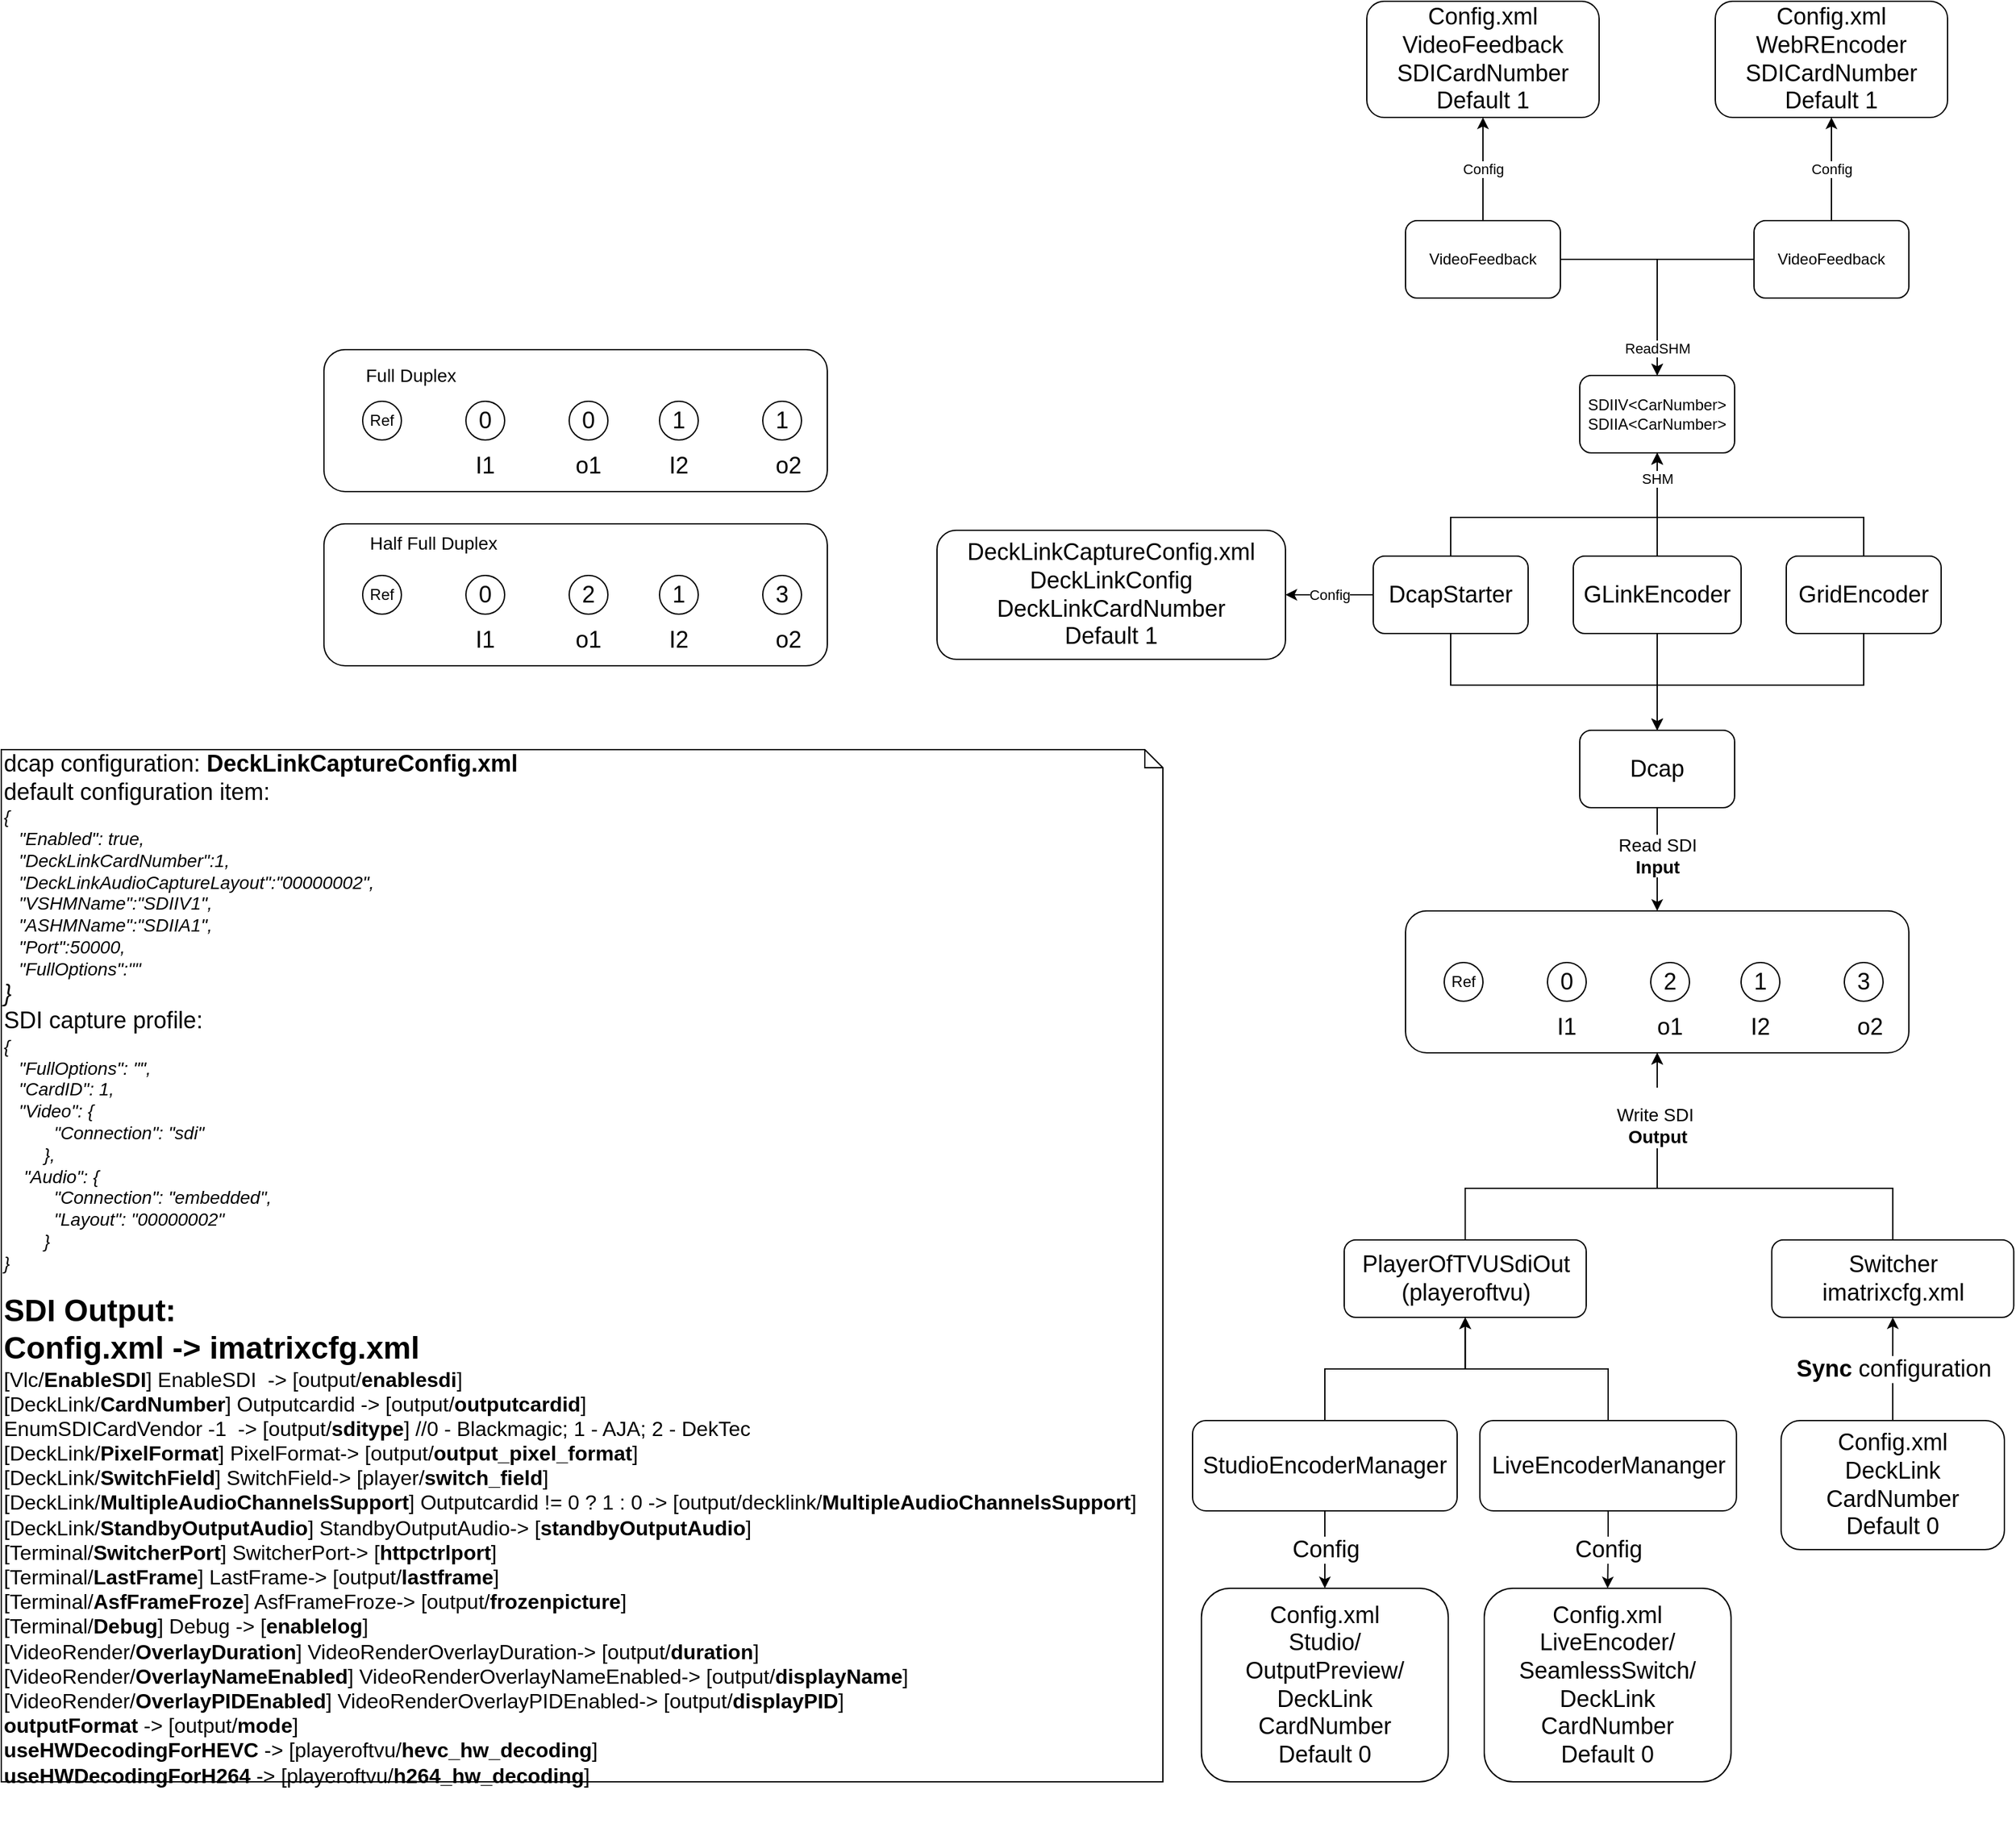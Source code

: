 <mxfile version="13.7.9" type="device"><diagram id="EJcN59901Vorxed7_013" name="Page-1"><mxGraphModel dx="4749" dy="3449" grid="1" gridSize="10" guides="1" tooltips="1" connect="1" arrows="1" fold="1" page="1" pageScale="1" pageWidth="850" pageHeight="1100" math="0" shadow="0"><root><mxCell id="0"/><mxCell id="1" parent="0"/><mxCell id="nyO-6gUM6_J1gv9bYLTh-120" style="edgeStyle=orthogonalEdgeStyle;rounded=0;orthogonalLoop=1;jettySize=auto;html=1;entryX=0.5;entryY=0;entryDx=0;entryDy=0;" edge="1" parent="1" source="nyO-6gUM6_J1gv9bYLTh-119" target="nyO-6gUM6_J1gv9bYLTh-90"><mxGeometry relative="1" as="geometry"/></mxCell><mxCell id="nyO-6gUM6_J1gv9bYLTh-40" value="" style="group" vertex="1" connectable="0" parent="1"><mxGeometry x="280" y="125" width="390" height="110" as="geometry"/></mxCell><mxCell id="nyO-6gUM6_J1gv9bYLTh-2" value="" style="rounded=1;whiteSpace=wrap;html=1;rotation=90;" vertex="1" parent="nyO-6gUM6_J1gv9bYLTh-40"><mxGeometry x="140" y="-140" width="110" height="390" as="geometry"/></mxCell><mxCell id="nyO-6gUM6_J1gv9bYLTh-1" value="&lt;font style=&quot;font-size: 18px&quot;&gt;3&lt;/font&gt;" style="ellipse;whiteSpace=wrap;html=1;aspect=fixed;rotation=0;" vertex="1" parent="nyO-6gUM6_J1gv9bYLTh-40"><mxGeometry x="340" y="40" width="30" height="30" as="geometry"/></mxCell><mxCell id="nyO-6gUM6_J1gv9bYLTh-3" value="&lt;font style=&quot;font-size: 18px&quot;&gt;1&lt;/font&gt;" style="ellipse;whiteSpace=wrap;html=1;aspect=fixed;rotation=0;" vertex="1" parent="nyO-6gUM6_J1gv9bYLTh-40"><mxGeometry x="260" y="40" width="30" height="30" as="geometry"/></mxCell><mxCell id="nyO-6gUM6_J1gv9bYLTh-4" value="&lt;font style=&quot;font-size: 18px&quot;&gt;2&lt;/font&gt;" style="ellipse;whiteSpace=wrap;html=1;aspect=fixed;rotation=0;" vertex="1" parent="nyO-6gUM6_J1gv9bYLTh-40"><mxGeometry x="190" y="40" width="30" height="30" as="geometry"/></mxCell><mxCell id="nyO-6gUM6_J1gv9bYLTh-5" value="&lt;font style=&quot;font-size: 18px&quot;&gt;0&lt;/font&gt;" style="ellipse;whiteSpace=wrap;html=1;aspect=fixed;rotation=0;" vertex="1" parent="nyO-6gUM6_J1gv9bYLTh-40"><mxGeometry x="110" y="40" width="30" height="30" as="geometry"/></mxCell><mxCell id="nyO-6gUM6_J1gv9bYLTh-6" value="Ref" style="ellipse;whiteSpace=wrap;html=1;aspect=fixed;rotation=0;" vertex="1" parent="nyO-6gUM6_J1gv9bYLTh-40"><mxGeometry x="30" y="40" width="30" height="30" as="geometry"/></mxCell><mxCell id="nyO-6gUM6_J1gv9bYLTh-36" value="&lt;font style=&quot;font-size: 18px&quot;&gt;I1&lt;/font&gt;" style="text;html=1;strokeColor=none;fillColor=none;align=center;verticalAlign=middle;whiteSpace=wrap;rounded=0;" vertex="1" parent="nyO-6gUM6_J1gv9bYLTh-40"><mxGeometry x="105" y="80" width="40" height="20" as="geometry"/></mxCell><mxCell id="nyO-6gUM6_J1gv9bYLTh-37" value="&lt;font style=&quot;font-size: 18px&quot;&gt;I2&lt;/font&gt;" style="text;html=1;strokeColor=none;fillColor=none;align=center;verticalAlign=middle;whiteSpace=wrap;rounded=0;" vertex="1" parent="nyO-6gUM6_J1gv9bYLTh-40"><mxGeometry x="255" y="80" width="40" height="20" as="geometry"/></mxCell><mxCell id="nyO-6gUM6_J1gv9bYLTh-38" value="&lt;font style=&quot;font-size: 18px&quot;&gt;o1&lt;/font&gt;" style="text;html=1;strokeColor=none;fillColor=none;align=center;verticalAlign=middle;whiteSpace=wrap;rounded=0;" vertex="1" parent="nyO-6gUM6_J1gv9bYLTh-40"><mxGeometry x="185" y="80" width="40" height="20" as="geometry"/></mxCell><mxCell id="nyO-6gUM6_J1gv9bYLTh-39" value="&lt;font style=&quot;font-size: 18px&quot;&gt;o2&lt;/font&gt;" style="text;html=1;strokeColor=none;fillColor=none;align=center;verticalAlign=middle;whiteSpace=wrap;rounded=0;" vertex="1" parent="nyO-6gUM6_J1gv9bYLTh-40"><mxGeometry x="340" y="80" width="40" height="20" as="geometry"/></mxCell><mxCell id="nyO-6gUM6_J1gv9bYLTh-118" value="&lt;font style=&quot;font-size: 14px&quot;&gt;Half Full Duplex&lt;/font&gt;" style="text;html=1;strokeColor=none;fillColor=none;align=center;verticalAlign=middle;whiteSpace=wrap;rounded=0;" vertex="1" parent="nyO-6gUM6_J1gv9bYLTh-40"><mxGeometry x="30" y="5" width="110" height="20" as="geometry"/></mxCell><mxCell id="nyO-6gUM6_J1gv9bYLTh-42" value="&lt;span style=&quot;text-align: center&quot;&gt;&lt;font&gt;&lt;span style=&quot;font-size: 18px&quot;&gt;dcap configuration: &lt;/span&gt;&lt;b style=&quot;font-size: 18px&quot;&gt;DeckLinkCaptureConfig.xml&lt;/b&gt;&lt;br&gt;&lt;span style=&quot;font-size: 18px&quot;&gt;default configuration item:&amp;nbsp;&lt;br&gt;&lt;/span&gt;&lt;/font&gt;&lt;/span&gt;&lt;font style=&quot;font-size: 14px&quot;&gt;&lt;i&gt;&lt;span style=&quot;text-align: center&quot;&gt;{&lt;br&gt;&lt;/span&gt;&lt;span style=&quot;text-align: center&quot;&gt;&amp;nbsp; &amp;nbsp;&quot;Enabled&quot;: true,&lt;br&gt;&lt;/span&gt;&lt;span style=&quot;text-align: center&quot;&gt;&amp;nbsp; &amp;nbsp;&quot;DeckLinkCardNumber&quot;:1,&lt;br&gt;&lt;/span&gt;&lt;span style=&quot;text-align: center&quot;&gt;&amp;nbsp; &amp;nbsp;&quot;DeckLinkAudioCaptureLayout&quot;:&quot;00000002&quot;,&lt;br&gt;&lt;/span&gt;&lt;span style=&quot;text-align: center&quot;&gt;&amp;nbsp; &amp;nbsp;&quot;VSHMName&quot;:&quot;SDIIV1&quot;,&lt;br&gt;&lt;/span&gt;&lt;span style=&quot;text-align: center&quot;&gt;&amp;nbsp; &amp;nbsp;&quot;ASHMName&quot;:&quot;SDIIA1&quot;,&lt;br&gt;&lt;/span&gt;&lt;span style=&quot;text-align: center&quot;&gt;&amp;nbsp; &amp;nbsp;&quot;Port&quot;:50000,&lt;br&gt;&lt;/span&gt;&lt;span style=&quot;text-align: center&quot;&gt;&amp;nbsp; &amp;nbsp;&quot;FullOptions&quot;:&quot;&quot;&lt;br&gt;&lt;/span&gt;&lt;/i&gt;&lt;/font&gt;&lt;span style=&quot;text-align: center&quot;&gt;&lt;font style=&quot;font-size: 18px&quot;&gt;&lt;i&gt;}&lt;/i&gt;&lt;/font&gt;&lt;br&gt;&lt;/span&gt;&lt;span style=&quot;text-align: center&quot;&gt;&lt;span style=&quot;font-size: 18px&quot;&gt;SDI capture profile:&lt;br&gt;&lt;/span&gt;&lt;/span&gt;&lt;font&gt;&lt;span style=&quot;font-style: italic ; font-size: 14px ; text-align: center&quot;&gt;{&lt;br&gt;&lt;/span&gt;&lt;span style=&quot;font-style: italic ; font-size: 14px ; text-align: center&quot;&gt;&amp;nbsp; &amp;nbsp;&quot;FullOptions&quot;: &quot;&quot;,&lt;br&gt;&lt;/span&gt;&lt;span style=&quot;font-style: italic ; font-size: 14px ; text-align: center&quot;&gt;&amp;nbsp; &amp;nbsp;&quot;CardID&quot;: 1,&lt;br&gt;&lt;/span&gt;&lt;span style=&quot;font-style: italic ; font-size: 14px ; text-align: center&quot;&gt;&amp;nbsp; &amp;nbsp;&quot;Video&quot;: {&lt;br&gt;&lt;/span&gt;&lt;span style=&quot;font-style: italic ; font-size: 14px ; text-align: center&quot;&gt;&amp;nbsp; &amp;nbsp; &amp;nbsp; &amp;nbsp; &amp;nbsp; &quot;Connection&quot;: &quot;sdi&quot;&lt;br&gt;&lt;/span&gt;&lt;span style=&quot;font-style: italic ; font-size: 14px ; text-align: center&quot;&gt;&amp;nbsp; &amp;nbsp; &amp;nbsp; &amp;nbsp; },&lt;br&gt;&lt;/span&gt;&lt;span style=&quot;font-style: italic ; font-size: 14px ; text-align: center&quot;&gt;&amp;nbsp; &amp;nbsp; &quot;Audio&quot;: {&lt;br&gt;&lt;/span&gt;&lt;span style=&quot;font-style: italic ; font-size: 14px ; text-align: center&quot;&gt;&amp;nbsp; &amp;nbsp; &amp;nbsp; &amp;nbsp; &amp;nbsp; &quot;Connection&quot;: &quot;embedded&quot;,&lt;br&gt;&lt;/span&gt;&lt;span style=&quot;font-style: italic ; font-size: 14px ; text-align: center&quot;&gt;&amp;nbsp; &amp;nbsp; &amp;nbsp; &amp;nbsp; &amp;nbsp; &quot;Layout&quot;: &quot;00000002&quot;&lt;br&gt;&lt;/span&gt;&lt;span style=&quot;font-style: italic ; font-size: 14px ; text-align: center&quot;&gt;&amp;nbsp; &amp;nbsp; &amp;nbsp; &amp;nbsp; }&lt;br&gt;&lt;/span&gt;&lt;span style=&quot;text-align: center&quot;&gt;&lt;span style=&quot;font-style: italic ; font-size: 14px&quot;&gt;}&lt;/span&gt;&lt;br&gt;&lt;br&gt;&lt;b&gt;&lt;font style=&quot;font-size: 24px&quot;&gt;SDI Output: &lt;br&gt;Config.xml -&amp;gt; imatrixcfg.xml&lt;/font&gt;&lt;/b&gt;&lt;br&gt;&lt;font size=&quot;3&quot;&gt;[Vlc/&lt;b&gt;EnableSDI&lt;/b&gt;] EnableSDI&amp;nbsp; -&amp;gt; [output/&lt;b&gt;enablesdi&lt;/b&gt;]&lt;br&gt;[DeckLink/&lt;b&gt;CardNumber&lt;/b&gt;] Outputcardid -&amp;gt; [output/&lt;b&gt;outputcardid&lt;/b&gt;]&lt;br&gt;&lt;/font&gt;&lt;/span&gt;&lt;font size=&quot;3&quot;&gt;&lt;span style=&quot;text-align: center&quot;&gt;EnumSDICardVendor -1&amp;nbsp; -&amp;gt; [output/&lt;b&gt;sditype&lt;/b&gt;] //0 - Blackmagic; 1 - AJA; 2 - DekTec&lt;/span&gt;&lt;/font&gt;&lt;font size=&quot;3&quot;&gt;&lt;span style=&quot;text-align: center&quot;&gt;&lt;br&gt;&lt;/span&gt;&lt;span style=&quot;text-align: center&quot;&gt;[DeckLink/&lt;b&gt;PixelFormat&lt;/b&gt;] PixelFormat-&amp;gt; [output/&lt;b&gt;output_pixel_format&lt;/b&gt;]&lt;br&gt;&lt;/span&gt;&lt;/font&gt;&lt;span style=&quot;font-size: medium ; text-align: center&quot;&gt;[DeckLink/&lt;/span&gt;&lt;b style=&quot;font-size: medium ; text-align: center&quot;&gt;SwitchField&lt;/b&gt;&lt;span style=&quot;font-size: medium ; text-align: center&quot;&gt;] SwitchField-&amp;gt; [player/&lt;/span&gt;&lt;b style=&quot;font-size: medium ; text-align: center&quot;&gt;switch_field&lt;/b&gt;&lt;span style=&quot;font-size: medium ; text-align: center&quot;&gt;]&lt;br&gt;&lt;/span&gt;&lt;span style=&quot;font-size: medium ; text-align: center&quot;&gt;[DeckLink/&lt;b&gt;MultipleAudioChannelsSupport&lt;/b&gt;] Outputcardid != 0 ? 1 : 0&amp;nbsp;-&amp;gt; [&lt;/span&gt;&lt;span style=&quot;font-size: medium ; text-align: center&quot;&gt;output/decklink/&lt;b&gt;MultipleAudioChannelsSupport&lt;/b&gt;]&lt;br&gt;&lt;/span&gt;&lt;span style=&quot;font-size: medium ; text-align: center&quot;&gt;[DeckLink/&lt;b&gt;StandbyOutputAudio&lt;/b&gt;] StandbyOutputAudio-&amp;gt; [&lt;/span&gt;&lt;span style=&quot;font-size: medium ; text-align: center&quot;&gt;&lt;b&gt;standbyOutputAudio&lt;/b&gt;]&lt;/span&gt;&lt;br style=&quot;font-size: medium ; text-align: center&quot;&gt;&lt;span style=&quot;font-size: medium ; text-align: center&quot;&gt;[Terminal/&lt;/span&gt;&lt;b style=&quot;font-size: medium ; text-align: center&quot;&gt;SwitcherPort&lt;/b&gt;&lt;span style=&quot;font-size: medium ; text-align: center&quot;&gt;] SwitcherPort&lt;/span&gt;&lt;span style=&quot;font-size: medium ; text-align: center&quot;&gt;-&amp;gt; [&lt;/span&gt;&lt;span style=&quot;font-size: medium ; text-align: center&quot;&gt;&lt;b&gt;httpctrlport&lt;/b&gt;&lt;/span&gt;&lt;span style=&quot;font-size: medium ; text-align: center&quot;&gt;]&lt;/span&gt;&lt;font size=&quot;3&quot;&gt;&lt;span style=&quot;text-align: center&quot;&gt;&lt;br&gt;&lt;/span&gt;&lt;/font&gt;&lt;span style=&quot;font-size: medium ; text-align: center&quot;&gt;[Terminal/&lt;/span&gt;&lt;span style=&quot;text-align: center&quot;&gt;&lt;font size=&quot;3&quot;&gt;&lt;b&gt;LastFrame&lt;/b&gt;]&amp;nbsp;&lt;/font&gt;&lt;/span&gt;&lt;span style=&quot;text-align: center&quot;&gt;&lt;font size=&quot;3&quot;&gt;LastFrame-&amp;gt; [output/&lt;b&gt;lastframe&lt;/b&gt;]&lt;/font&gt;&lt;/span&gt;&lt;font size=&quot;3&quot;&gt;&lt;span style=&quot;text-align: center&quot;&gt;&lt;br&gt;&lt;/span&gt;&lt;span style=&quot;text-align: center&quot;&gt;[Terminal/&lt;b&gt;AsfFrameFroze&lt;/b&gt;] AsfFrameFroze-&amp;gt; [output/&lt;b&gt;frozenpicture&lt;/b&gt;&lt;/span&gt;&lt;span style=&quot;text-align: center&quot;&gt;]&lt;br&gt;&lt;/span&gt;&lt;span style=&quot;text-align: center&quot;&gt;[Terminal/&lt;b&gt;Debug&lt;/b&gt;] Debug&lt;/span&gt;&lt;span style=&quot;text-align: center&quot;&gt;&amp;nbsp;-&amp;gt; [&lt;/span&gt;&lt;span style=&quot;text-align: center&quot;&gt;&lt;b&gt;enablelog&lt;/b&gt;]&lt;/span&gt;&lt;span style=&quot;text-align: center&quot;&gt;&lt;br&gt;&lt;/span&gt;&lt;span style=&quot;text-align: center&quot;&gt;[VideoRender/&lt;b&gt;OverlayDuration&lt;/b&gt;] VideoRenderOverlayDuration-&amp;gt; [&lt;/span&gt;&lt;span style=&quot;text-align: center&quot;&gt;output/&lt;b&gt;duration&lt;/b&gt;]&lt;br&gt;&lt;/span&gt;&lt;span style=&quot;text-align: center&quot;&gt;[VideoRender/&lt;b&gt;OverlayNameEnabled&lt;/b&gt;] VideoRenderOverlayNameEnabled-&amp;gt; [&lt;/span&gt;&lt;span style=&quot;text-align: center&quot;&gt;output/&lt;b&gt;displayName&lt;/b&gt;]&lt;br&gt;&lt;/span&gt;&lt;span style=&quot;text-align: center&quot;&gt;[VideoRender/&lt;b&gt;OverlayPIDEnabled&lt;/b&gt;] VideoRenderOverlayPIDEnabled-&amp;gt; [&lt;/span&gt;&lt;span style=&quot;text-align: center&quot;&gt;output/&lt;b&gt;displayPID&lt;/b&gt;]&lt;br&gt;&lt;/span&gt;&lt;/font&gt;&lt;b style=&quot;font-size: medium ; text-align: center&quot;&gt;outputFormat&amp;nbsp;&lt;/b&gt;&lt;span style=&quot;font-size: medium ; text-align: center&quot;&gt;-&amp;gt; [output/&lt;/span&gt;&lt;b style=&quot;font-size: medium ; text-align: center&quot;&gt;mode&lt;/b&gt;&lt;span style=&quot;font-size: medium ; text-align: center&quot;&gt;]&lt;/span&gt;&lt;br style=&quot;font-size: medium ; text-align: center&quot;&gt;&lt;font size=&quot;3&quot;&gt;&lt;span style=&quot;text-align: center&quot;&gt;&lt;b&gt;useHWDecodingForHEVC&amp;nbsp;&lt;/b&gt;-&amp;gt; [&lt;/span&gt;&lt;span style=&quot;text-align: center&quot;&gt;playeroftvu/&lt;b&gt;hevc_hw_decoding&lt;/b&gt;]&lt;br&gt;&lt;/span&gt;&lt;span style=&quot;text-align: center&quot;&gt;&lt;b&gt;useHWDecodingForH264&amp;nbsp;&lt;/b&gt;-&amp;gt; [&lt;/span&gt;&lt;span style=&quot;text-align: center&quot;&gt;playeroftvu/&lt;b&gt;h264_hw_decoding&lt;/b&gt;]&lt;/span&gt;&lt;/font&gt;&lt;span style=&quot;text-align: center&quot;&gt;&lt;br&gt;&lt;br&gt;&lt;/span&gt;&lt;/font&gt;&lt;span style=&quot;font-size: 18px ; text-align: center&quot;&gt;&lt;br&gt;&lt;/span&gt;" style="shape=note;whiteSpace=wrap;html=1;size=14;verticalAlign=top;align=left;spacingTop=-6;" vertex="1" parent="1"><mxGeometry x="30" y="300" width="900" height="800" as="geometry"/></mxCell><mxCell id="nyO-6gUM6_J1gv9bYLTh-67" style="edgeStyle=orthogonalEdgeStyle;rounded=0;orthogonalLoop=1;jettySize=auto;html=1;entryX=0;entryY=0.5;entryDx=0;entryDy=0;" edge="1" parent="1" source="nyO-6gUM6_J1gv9bYLTh-44" target="nyO-6gUM6_J1gv9bYLTh-55"><mxGeometry relative="1" as="geometry"/></mxCell><mxCell id="nyO-6gUM6_J1gv9bYLTh-80" value="&lt;span style=&quot;font-size: 14px&quot;&gt;Read SDI&lt;/span&gt;&lt;br style=&quot;font-size: 14px&quot;&gt;&lt;b style=&quot;font-size: 14px&quot;&gt;Input&lt;/b&gt;" style="edgeLabel;html=1;align=center;verticalAlign=middle;resizable=0;points=[];" vertex="1" connectable="0" parent="nyO-6gUM6_J1gv9bYLTh-67"><mxGeometry x="-0.282" y="2" relative="1" as="geometry"><mxPoint x="-2" y="8" as="offset"/></mxGeometry></mxCell><mxCell id="nyO-6gUM6_J1gv9bYLTh-44" value="&lt;font style=&quot;font-size: 18px&quot;&gt;Dcap&lt;/font&gt;" style="rounded=1;whiteSpace=wrap;html=1;" vertex="1" parent="1"><mxGeometry x="1253" y="285" width="120" height="60" as="geometry"/></mxCell><mxCell id="nyO-6gUM6_J1gv9bYLTh-81" style="edgeStyle=orthogonalEdgeStyle;rounded=0;orthogonalLoop=1;jettySize=auto;html=1;entryX=0.5;entryY=0;entryDx=0;entryDy=0;" edge="1" parent="1" source="nyO-6gUM6_J1gv9bYLTh-47" target="nyO-6gUM6_J1gv9bYLTh-44"><mxGeometry relative="1" as="geometry"><Array as="points"><mxPoint x="1153" y="250"/><mxPoint x="1313" y="250"/></Array></mxGeometry></mxCell><mxCell id="nyO-6gUM6_J1gv9bYLTh-92" style="edgeStyle=orthogonalEdgeStyle;rounded=0;orthogonalLoop=1;jettySize=auto;html=1;" edge="1" parent="1" source="nyO-6gUM6_J1gv9bYLTh-47" target="nyO-6gUM6_J1gv9bYLTh-90"><mxGeometry relative="1" as="geometry"><Array as="points"><mxPoint x="1153" y="120"/><mxPoint x="1313" y="120"/></Array></mxGeometry></mxCell><mxCell id="nyO-6gUM6_J1gv9bYLTh-100" value="Config" style="edgeStyle=orthogonalEdgeStyle;rounded=0;orthogonalLoop=1;jettySize=auto;html=1;" edge="1" parent="1" source="nyO-6gUM6_J1gv9bYLTh-47" target="nyO-6gUM6_J1gv9bYLTh-99"><mxGeometry relative="1" as="geometry"/></mxCell><mxCell id="nyO-6gUM6_J1gv9bYLTh-47" value="&lt;span style=&quot;font-size: 18px&quot;&gt;DcapStarter&lt;/span&gt;" style="rounded=1;whiteSpace=wrap;html=1;" vertex="1" parent="1"><mxGeometry x="1093" y="150" width="120" height="60" as="geometry"/></mxCell><mxCell id="nyO-6gUM6_J1gv9bYLTh-50" value="" style="edgeStyle=orthogonalEdgeStyle;rounded=0;orthogonalLoop=1;jettySize=auto;html=1;" edge="1" parent="1" source="nyO-6gUM6_J1gv9bYLTh-49" target="nyO-6gUM6_J1gv9bYLTh-44"><mxGeometry relative="1" as="geometry"/></mxCell><mxCell id="nyO-6gUM6_J1gv9bYLTh-91" value="" style="edgeStyle=orthogonalEdgeStyle;rounded=0;orthogonalLoop=1;jettySize=auto;html=1;" edge="1" parent="1" source="nyO-6gUM6_J1gv9bYLTh-49" target="nyO-6gUM6_J1gv9bYLTh-90"><mxGeometry relative="1" as="geometry"/></mxCell><mxCell id="nyO-6gUM6_J1gv9bYLTh-49" value="&lt;span style=&quot;font-size: 18px&quot;&gt;GLinkEncoder&lt;/span&gt;" style="rounded=1;whiteSpace=wrap;html=1;" vertex="1" parent="1"><mxGeometry x="1248" y="150" width="130" height="60" as="geometry"/></mxCell><mxCell id="nyO-6gUM6_J1gv9bYLTh-82" style="edgeStyle=orthogonalEdgeStyle;rounded=0;orthogonalLoop=1;jettySize=auto;html=1;entryX=0.5;entryY=0;entryDx=0;entryDy=0;" edge="1" parent="1" source="nyO-6gUM6_J1gv9bYLTh-51" target="nyO-6gUM6_J1gv9bYLTh-44"><mxGeometry relative="1" as="geometry"><Array as="points"><mxPoint x="1473" y="250"/><mxPoint x="1313" y="250"/></Array></mxGeometry></mxCell><mxCell id="nyO-6gUM6_J1gv9bYLTh-94" value="SHM" style="edgeStyle=orthogonalEdgeStyle;rounded=0;orthogonalLoop=1;jettySize=auto;html=1;entryX=0.5;entryY=1;entryDx=0;entryDy=0;" edge="1" parent="1" source="nyO-6gUM6_J1gv9bYLTh-51" target="nyO-6gUM6_J1gv9bYLTh-90"><mxGeometry x="0.833" relative="1" as="geometry"><Array as="points"><mxPoint x="1473" y="120"/><mxPoint x="1313" y="120"/></Array><mxPoint as="offset"/></mxGeometry></mxCell><mxCell id="nyO-6gUM6_J1gv9bYLTh-51" value="&lt;span style=&quot;font-size: 18px&quot;&gt;GridEncoder&lt;/span&gt;" style="rounded=1;whiteSpace=wrap;html=1;" vertex="1" parent="1"><mxGeometry x="1413" y="150" width="120" height="60" as="geometry"/></mxCell><mxCell id="nyO-6gUM6_J1gv9bYLTh-54" value="" style="group" vertex="1" connectable="0" parent="1"><mxGeometry x="1118" y="425" width="390" height="110" as="geometry"/></mxCell><mxCell id="nyO-6gUM6_J1gv9bYLTh-55" value="" style="rounded=1;whiteSpace=wrap;html=1;rotation=90;" vertex="1" parent="nyO-6gUM6_J1gv9bYLTh-54"><mxGeometry x="140" y="-140" width="110" height="390" as="geometry"/></mxCell><mxCell id="nyO-6gUM6_J1gv9bYLTh-56" value="&lt;font style=&quot;font-size: 18px&quot;&gt;3&lt;/font&gt;" style="ellipse;whiteSpace=wrap;html=1;aspect=fixed;rotation=0;" vertex="1" parent="nyO-6gUM6_J1gv9bYLTh-54"><mxGeometry x="340" y="40" width="30" height="30" as="geometry"/></mxCell><mxCell id="nyO-6gUM6_J1gv9bYLTh-57" value="&lt;font style=&quot;font-size: 18px&quot;&gt;1&lt;/font&gt;" style="ellipse;whiteSpace=wrap;html=1;aspect=fixed;rotation=0;" vertex="1" parent="nyO-6gUM6_J1gv9bYLTh-54"><mxGeometry x="260" y="40" width="30" height="30" as="geometry"/></mxCell><mxCell id="nyO-6gUM6_J1gv9bYLTh-58" value="&lt;font style=&quot;font-size: 18px&quot;&gt;2&lt;/font&gt;" style="ellipse;whiteSpace=wrap;html=1;aspect=fixed;rotation=0;" vertex="1" parent="nyO-6gUM6_J1gv9bYLTh-54"><mxGeometry x="190" y="40" width="30" height="30" as="geometry"/></mxCell><mxCell id="nyO-6gUM6_J1gv9bYLTh-59" value="&lt;font style=&quot;font-size: 18px&quot;&gt;0&lt;/font&gt;" style="ellipse;whiteSpace=wrap;html=1;aspect=fixed;rotation=0;" vertex="1" parent="nyO-6gUM6_J1gv9bYLTh-54"><mxGeometry x="110" y="40" width="30" height="30" as="geometry"/></mxCell><mxCell id="nyO-6gUM6_J1gv9bYLTh-60" value="Ref" style="ellipse;whiteSpace=wrap;html=1;aspect=fixed;rotation=0;" vertex="1" parent="nyO-6gUM6_J1gv9bYLTh-54"><mxGeometry x="30" y="40" width="30" height="30" as="geometry"/></mxCell><mxCell id="nyO-6gUM6_J1gv9bYLTh-61" value="&lt;font style=&quot;font-size: 18px&quot;&gt;I1&lt;/font&gt;" style="text;html=1;strokeColor=none;fillColor=none;align=center;verticalAlign=middle;whiteSpace=wrap;rounded=0;" vertex="1" parent="nyO-6gUM6_J1gv9bYLTh-54"><mxGeometry x="105" y="80" width="40" height="20" as="geometry"/></mxCell><mxCell id="nyO-6gUM6_J1gv9bYLTh-62" value="&lt;font style=&quot;font-size: 18px&quot;&gt;I2&lt;/font&gt;" style="text;html=1;strokeColor=none;fillColor=none;align=center;verticalAlign=middle;whiteSpace=wrap;rounded=0;" vertex="1" parent="nyO-6gUM6_J1gv9bYLTh-54"><mxGeometry x="255" y="80" width="40" height="20" as="geometry"/></mxCell><mxCell id="nyO-6gUM6_J1gv9bYLTh-63" value="&lt;font style=&quot;font-size: 18px&quot;&gt;o1&lt;/font&gt;" style="text;html=1;strokeColor=none;fillColor=none;align=center;verticalAlign=middle;whiteSpace=wrap;rounded=0;" vertex="1" parent="nyO-6gUM6_J1gv9bYLTh-54"><mxGeometry x="185" y="80" width="40" height="20" as="geometry"/></mxCell><mxCell id="nyO-6gUM6_J1gv9bYLTh-64" value="&lt;font style=&quot;font-size: 18px&quot;&gt;o2&lt;/font&gt;" style="text;html=1;strokeColor=none;fillColor=none;align=center;verticalAlign=middle;whiteSpace=wrap;rounded=0;" vertex="1" parent="nyO-6gUM6_J1gv9bYLTh-54"><mxGeometry x="340" y="80" width="40" height="20" as="geometry"/></mxCell><mxCell id="nyO-6gUM6_J1gv9bYLTh-77" value="" style="edgeStyle=orthogonalEdgeStyle;rounded=0;orthogonalLoop=1;jettySize=auto;html=1;" edge="1" parent="1" source="nyO-6gUM6_J1gv9bYLTh-74" target="nyO-6gUM6_J1gv9bYLTh-76"><mxGeometry relative="1" as="geometry"/></mxCell><mxCell id="nyO-6gUM6_J1gv9bYLTh-104" value="&lt;font style=&quot;font-size: 18px&quot;&gt;Config&lt;/font&gt;" style="edgeStyle=orthogonalEdgeStyle;rounded=0;orthogonalLoop=1;jettySize=auto;html=1;" edge="1" parent="1" source="nyO-6gUM6_J1gv9bYLTh-74" target="nyO-6gUM6_J1gv9bYLTh-103"><mxGeometry relative="1" as="geometry"/></mxCell><mxCell id="nyO-6gUM6_J1gv9bYLTh-74" value="&lt;font style=&quot;font-size: 18px&quot;&gt;StudioEncoderManager&lt;/font&gt;" style="rounded=1;whiteSpace=wrap;html=1;" vertex="1" parent="1"><mxGeometry x="953" y="820" width="205" height="70" as="geometry"/></mxCell><mxCell id="nyO-6gUM6_J1gv9bYLTh-78" style="edgeStyle=orthogonalEdgeStyle;rounded=0;orthogonalLoop=1;jettySize=auto;html=1;entryX=0.5;entryY=1;entryDx=0;entryDy=0;" edge="1" parent="1" source="nyO-6gUM6_J1gv9bYLTh-75" target="nyO-6gUM6_J1gv9bYLTh-76"><mxGeometry relative="1" as="geometry"/></mxCell><mxCell id="nyO-6gUM6_J1gv9bYLTh-105" value="&lt;font style=&quot;font-size: 18px&quot;&gt;Config&lt;/font&gt;" style="edgeStyle=orthogonalEdgeStyle;rounded=0;orthogonalLoop=1;jettySize=auto;html=1;" edge="1" parent="1" source="nyO-6gUM6_J1gv9bYLTh-75" target="nyO-6gUM6_J1gv9bYLTh-101"><mxGeometry relative="1" as="geometry"/></mxCell><mxCell id="nyO-6gUM6_J1gv9bYLTh-75" value="&lt;font style=&quot;font-size: 18px&quot;&gt;LiveEncoderMananger&lt;/font&gt;" style="rounded=1;whiteSpace=wrap;html=1;" vertex="1" parent="1"><mxGeometry x="1175.63" y="820" width="198.75" height="70" as="geometry"/></mxCell><mxCell id="nyO-6gUM6_J1gv9bYLTh-89" style="edgeStyle=orthogonalEdgeStyle;rounded=0;orthogonalLoop=1;jettySize=auto;html=1;entryX=1;entryY=0.5;entryDx=0;entryDy=0;" edge="1" parent="1" source="nyO-6gUM6_J1gv9bYLTh-76" target="nyO-6gUM6_J1gv9bYLTh-55"><mxGeometry relative="1" as="geometry"><Array as="points"><mxPoint x="1164" y="640"/><mxPoint x="1313" y="640"/></Array></mxGeometry></mxCell><mxCell id="nyO-6gUM6_J1gv9bYLTh-76" value="&lt;font style=&quot;font-size: 18px&quot;&gt;PlayerOfTVUSdiOut&lt;br&gt;(playeroftvu)&lt;br&gt;&lt;/font&gt;" style="whiteSpace=wrap;html=1;rounded=1;" vertex="1" parent="1"><mxGeometry x="1070.5" y="680" width="187.5" height="60" as="geometry"/></mxCell><mxCell id="nyO-6gUM6_J1gv9bYLTh-88" value="&lt;br&gt;&lt;span style=&quot;color: rgb(0 , 0 , 0) ; font-family: &amp;#34;helvetica&amp;#34; ; font-size: 14px ; font-style: normal ; font-weight: 400 ; letter-spacing: normal ; text-align: center ; text-indent: 0px ; text-transform: none ; word-spacing: 0px ; background-color: rgb(255 , 255 , 255) ; display: inline ; float: none&quot;&gt;Write SDI&lt;span&gt;&amp;nbsp;&lt;/span&gt;&lt;/span&gt;&lt;br style=&quot;color: rgb(0 , 0 , 0) ; font-family: &amp;#34;helvetica&amp;#34; ; font-size: 14px ; font-style: normal ; font-weight: 400 ; letter-spacing: normal ; text-align: center ; text-indent: 0px ; text-transform: none ; word-spacing: 0px ; background-color: rgb(255 , 255 , 255)&quot;&gt;&lt;b style=&quot;color: rgb(0 , 0 , 0) ; font-family: &amp;#34;helvetica&amp;#34; ; font-size: 14px ; font-style: normal ; letter-spacing: normal ; text-align: center ; text-indent: 0px ; text-transform: none ; word-spacing: 0px ; background-color: rgb(255 , 255 , 255)&quot;&gt;Output&lt;/b&gt;&lt;br&gt;" style="edgeStyle=orthogonalEdgeStyle;rounded=0;orthogonalLoop=1;jettySize=auto;html=1;entryX=1;entryY=0.5;entryDx=0;entryDy=0;" edge="1" parent="1" source="nyO-6gUM6_J1gv9bYLTh-83" target="nyO-6gUM6_J1gv9bYLTh-55"><mxGeometry x="0.695" relative="1" as="geometry"><Array as="points"><mxPoint x="1496" y="640"/><mxPoint x="1313" y="640"/></Array><mxPoint as="offset"/></mxGeometry></mxCell><mxCell id="nyO-6gUM6_J1gv9bYLTh-83" value="&lt;font&gt;&lt;span style=&quot;font-size: 18px&quot;&gt;Switcher&lt;/span&gt;&lt;br&gt;&lt;span style=&quot;font-size: 18px&quot;&gt;imatrixcfg.xml&lt;/span&gt;&lt;br&gt;&lt;/font&gt;" style="whiteSpace=wrap;html=1;rounded=1;" vertex="1" parent="1"><mxGeometry x="1401.75" y="680" width="187.5" height="60" as="geometry"/></mxCell><mxCell id="nyO-6gUM6_J1gv9bYLTh-87" value="&lt;font style=&quot;font-size: 18px&quot;&gt;&lt;b&gt;Sync &lt;/b&gt;configuration&lt;/font&gt;" style="edgeStyle=orthogonalEdgeStyle;rounded=0;orthogonalLoop=1;jettySize=auto;html=1;" edge="1" parent="1" source="nyO-6gUM6_J1gv9bYLTh-84" target="nyO-6gUM6_J1gv9bYLTh-83"><mxGeometry relative="1" as="geometry"/></mxCell><mxCell id="nyO-6gUM6_J1gv9bYLTh-84" value="&lt;font&gt;&lt;font style=&quot;font-size: 18px&quot;&gt;&lt;font&gt;Config.xml&lt;br&gt;DeckLink&lt;br&gt;CardNumber&lt;br&gt;&lt;/font&gt;Default 0&lt;/font&gt;&lt;br&gt;&lt;/font&gt;" style="rounded=1;whiteSpace=wrap;html=1;" vertex="1" parent="1"><mxGeometry x="1409" y="820" width="173" height="100" as="geometry"/></mxCell><mxCell id="nyO-6gUM6_J1gv9bYLTh-90" value="&lt;font style=&quot;font-size: 12px&quot;&gt;&lt;span style=&quot;background-color: rgb(255 , 255 , 255)&quot;&gt;SDIIV&amp;lt;CarNumber&amp;gt;&lt;br&gt;&lt;/span&gt;SDIIA&amp;lt;CarNumber&amp;gt;&lt;/font&gt;" style="whiteSpace=wrap;html=1;rounded=1;" vertex="1" parent="1"><mxGeometry x="1253" y="10" width="120" height="60" as="geometry"/></mxCell><mxCell id="nyO-6gUM6_J1gv9bYLTh-96" value="ReadSHM" style="edgeStyle=orthogonalEdgeStyle;rounded=0;orthogonalLoop=1;jettySize=auto;html=1;" edge="1" parent="1" source="nyO-6gUM6_J1gv9bYLTh-95" target="nyO-6gUM6_J1gv9bYLTh-90"><mxGeometry x="0.747" relative="1" as="geometry"><mxPoint as="offset"/></mxGeometry></mxCell><mxCell id="nyO-6gUM6_J1gv9bYLTh-98" value="Config" style="edgeStyle=orthogonalEdgeStyle;rounded=0;orthogonalLoop=1;jettySize=auto;html=1;" edge="1" parent="1" source="nyO-6gUM6_J1gv9bYLTh-95" target="nyO-6gUM6_J1gv9bYLTh-97"><mxGeometry relative="1" as="geometry"/></mxCell><mxCell id="nyO-6gUM6_J1gv9bYLTh-95" value="&lt;span style=&quot;background-color: rgb(255 , 255 , 255)&quot;&gt;VideoFeedback&lt;/span&gt;" style="whiteSpace=wrap;html=1;rounded=1;" vertex="1" parent="1"><mxGeometry x="1118" y="-110" width="120" height="60" as="geometry"/></mxCell><mxCell id="nyO-6gUM6_J1gv9bYLTh-97" value="&lt;font style=&quot;font-size: 18px&quot;&gt;Config.xml&lt;br&gt;VideoFeedback&lt;br&gt;SDICardNumber&lt;br&gt;Default 1&lt;/font&gt;" style="rounded=1;whiteSpace=wrap;html=1;" vertex="1" parent="1"><mxGeometry x="1088" y="-280" width="180" height="90" as="geometry"/></mxCell><mxCell id="nyO-6gUM6_J1gv9bYLTh-99" value="&lt;font style=&quot;font-size: 18px&quot;&gt;DeckLinkCaptureConfig.xml&lt;br&gt;DeckLinkConfig&lt;br&gt;DeckLinkCardNumber&lt;br&gt;Default 1&lt;/font&gt;" style="rounded=1;whiteSpace=wrap;html=1;" vertex="1" parent="1"><mxGeometry x="755" y="130" width="270" height="100" as="geometry"/></mxCell><mxCell id="nyO-6gUM6_J1gv9bYLTh-101" value="&lt;font&gt;&lt;font style=&quot;font-size: 18px&quot;&gt;&lt;font&gt;Config.xml&lt;br&gt;LiveEncoder/&lt;br&gt;SeamlessSwitch/&lt;br&gt;DeckLink&lt;br&gt;CardNumber&lt;br&gt;&lt;/font&gt;Default 0&lt;/font&gt;&lt;br&gt;&lt;/font&gt;" style="rounded=1;whiteSpace=wrap;html=1;" vertex="1" parent="1"><mxGeometry x="1179" y="950" width="191.24" height="150" as="geometry"/></mxCell><mxCell id="nyO-6gUM6_J1gv9bYLTh-103" value="&lt;font&gt;&lt;font style=&quot;font-size: 18px&quot;&gt;&lt;font&gt;Config.xml&lt;br&gt;Studio/&lt;br&gt;OutputPreview/&lt;br&gt;DeckLink&lt;br&gt;CardNumber&lt;br&gt;&lt;/font&gt;Default 0&lt;/font&gt;&lt;br&gt;&lt;/font&gt;" style="rounded=1;whiteSpace=wrap;html=1;" vertex="1" parent="1"><mxGeometry x="959.88" y="950" width="191.24" height="150" as="geometry"/></mxCell><mxCell id="nyO-6gUM6_J1gv9bYLTh-106" value="" style="group" vertex="1" connectable="0" parent="1"><mxGeometry x="280" y="-10" width="390" height="110" as="geometry"/></mxCell><mxCell id="nyO-6gUM6_J1gv9bYLTh-107" value="" style="rounded=1;whiteSpace=wrap;html=1;rotation=90;" vertex="1" parent="nyO-6gUM6_J1gv9bYLTh-106"><mxGeometry x="140" y="-140" width="110" height="390" as="geometry"/></mxCell><mxCell id="nyO-6gUM6_J1gv9bYLTh-108" value="&lt;font style=&quot;font-size: 18px&quot;&gt;1&lt;/font&gt;" style="ellipse;whiteSpace=wrap;html=1;aspect=fixed;rotation=0;" vertex="1" parent="nyO-6gUM6_J1gv9bYLTh-106"><mxGeometry x="340" y="40" width="30" height="30" as="geometry"/></mxCell><mxCell id="nyO-6gUM6_J1gv9bYLTh-109" value="&lt;font style=&quot;font-size: 18px&quot;&gt;1&lt;/font&gt;" style="ellipse;whiteSpace=wrap;html=1;aspect=fixed;rotation=0;" vertex="1" parent="nyO-6gUM6_J1gv9bYLTh-106"><mxGeometry x="260" y="40" width="30" height="30" as="geometry"/></mxCell><mxCell id="nyO-6gUM6_J1gv9bYLTh-110" value="&lt;font style=&quot;font-size: 18px&quot;&gt;0&lt;/font&gt;" style="ellipse;whiteSpace=wrap;html=1;aspect=fixed;rotation=0;" vertex="1" parent="nyO-6gUM6_J1gv9bYLTh-106"><mxGeometry x="190" y="40" width="30" height="30" as="geometry"/></mxCell><mxCell id="nyO-6gUM6_J1gv9bYLTh-111" value="&lt;font style=&quot;font-size: 18px&quot;&gt;0&lt;/font&gt;" style="ellipse;whiteSpace=wrap;html=1;aspect=fixed;rotation=0;" vertex="1" parent="nyO-6gUM6_J1gv9bYLTh-106"><mxGeometry x="110" y="40" width="30" height="30" as="geometry"/></mxCell><mxCell id="nyO-6gUM6_J1gv9bYLTh-112" value="Ref" style="ellipse;whiteSpace=wrap;html=1;aspect=fixed;rotation=0;" vertex="1" parent="nyO-6gUM6_J1gv9bYLTh-106"><mxGeometry x="30" y="40" width="30" height="30" as="geometry"/></mxCell><mxCell id="nyO-6gUM6_J1gv9bYLTh-113" value="&lt;font style=&quot;font-size: 18px&quot;&gt;I1&lt;/font&gt;" style="text;html=1;strokeColor=none;fillColor=none;align=center;verticalAlign=middle;whiteSpace=wrap;rounded=0;" vertex="1" parent="nyO-6gUM6_J1gv9bYLTh-106"><mxGeometry x="105" y="80" width="40" height="20" as="geometry"/></mxCell><mxCell id="nyO-6gUM6_J1gv9bYLTh-114" value="&lt;font style=&quot;font-size: 18px&quot;&gt;I2&lt;/font&gt;" style="text;html=1;strokeColor=none;fillColor=none;align=center;verticalAlign=middle;whiteSpace=wrap;rounded=0;" vertex="1" parent="nyO-6gUM6_J1gv9bYLTh-106"><mxGeometry x="255" y="80" width="40" height="20" as="geometry"/></mxCell><mxCell id="nyO-6gUM6_J1gv9bYLTh-115" value="&lt;font style=&quot;font-size: 18px&quot;&gt;o1&lt;/font&gt;" style="text;html=1;strokeColor=none;fillColor=none;align=center;verticalAlign=middle;whiteSpace=wrap;rounded=0;" vertex="1" parent="nyO-6gUM6_J1gv9bYLTh-106"><mxGeometry x="185" y="80" width="40" height="20" as="geometry"/></mxCell><mxCell id="nyO-6gUM6_J1gv9bYLTh-116" value="&lt;font style=&quot;font-size: 18px&quot;&gt;o2&lt;/font&gt;" style="text;html=1;strokeColor=none;fillColor=none;align=center;verticalAlign=middle;whiteSpace=wrap;rounded=0;" vertex="1" parent="nyO-6gUM6_J1gv9bYLTh-106"><mxGeometry x="340" y="80" width="40" height="20" as="geometry"/></mxCell><mxCell id="nyO-6gUM6_J1gv9bYLTh-117" value="&lt;font style=&quot;font-size: 14px&quot;&gt;Full Duplex&lt;/font&gt;" style="text;html=1;strokeColor=none;fillColor=none;align=center;verticalAlign=middle;whiteSpace=wrap;rounded=0;" vertex="1" parent="nyO-6gUM6_J1gv9bYLTh-106"><mxGeometry x="30" y="10" width="75" height="20" as="geometry"/></mxCell><mxCell id="nyO-6gUM6_J1gv9bYLTh-122" value="&lt;span style=&quot;color: rgb(0 , 0 , 0) ; font-family: &amp;#34;helvetica&amp;#34; ; font-size: 11px ; font-style: normal ; font-weight: 400 ; letter-spacing: normal ; text-align: center ; text-indent: 0px ; text-transform: none ; word-spacing: 0px ; background-color: rgb(255 , 255 , 255) ; display: inline ; float: none&quot;&gt;Config&lt;/span&gt;" style="edgeStyle=orthogonalEdgeStyle;rounded=0;orthogonalLoop=1;jettySize=auto;html=1;entryX=0.5;entryY=1;entryDx=0;entryDy=0;" edge="1" parent="1" source="nyO-6gUM6_J1gv9bYLTh-119" target="nyO-6gUM6_J1gv9bYLTh-121"><mxGeometry relative="1" as="geometry"/></mxCell><mxCell id="nyO-6gUM6_J1gv9bYLTh-119" value="&lt;span style=&quot;background-color: rgb(255 , 255 , 255)&quot;&gt;VideoFeedback&lt;/span&gt;" style="whiteSpace=wrap;html=1;rounded=1;" vertex="1" parent="1"><mxGeometry x="1388" y="-110" width="120" height="60" as="geometry"/></mxCell><mxCell id="nyO-6gUM6_J1gv9bYLTh-121" value="&lt;font style=&quot;font-size: 18px&quot;&gt;Config.xml&lt;br&gt;WebREncoder&lt;br&gt;SDICardNumber&lt;br&gt;Default 1&lt;/font&gt;" style="rounded=1;whiteSpace=wrap;html=1;" vertex="1" parent="1"><mxGeometry x="1358" y="-280" width="180" height="90" as="geometry"/></mxCell></root></mxGraphModel></diagram></mxfile>